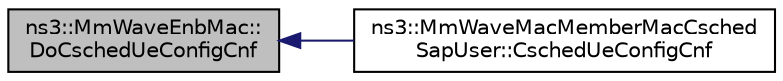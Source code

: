 digraph "ns3::MmWaveEnbMac::DoCschedUeConfigCnf"
{
  edge [fontname="Helvetica",fontsize="10",labelfontname="Helvetica",labelfontsize="10"];
  node [fontname="Helvetica",fontsize="10",shape=record];
  rankdir="LR";
  Node1 [label="ns3::MmWaveEnbMac::\lDoCschedUeConfigCnf",height=0.2,width=0.4,color="black", fillcolor="grey75", style="filled", fontcolor="black"];
  Node1 -> Node2 [dir="back",color="midnightblue",fontsize="10",style="solid"];
  Node2 [label="ns3::MmWaveMacMemberMacCsched\lSapUser::CschedUeConfigCnf",height=0.2,width=0.4,color="black", fillcolor="white", style="filled",URL="$d0/d50/classns3_1_1MmWaveMacMemberMacCschedSapUser.html#a77d2ed4b89f4dabac722984b982b651f"];
}
